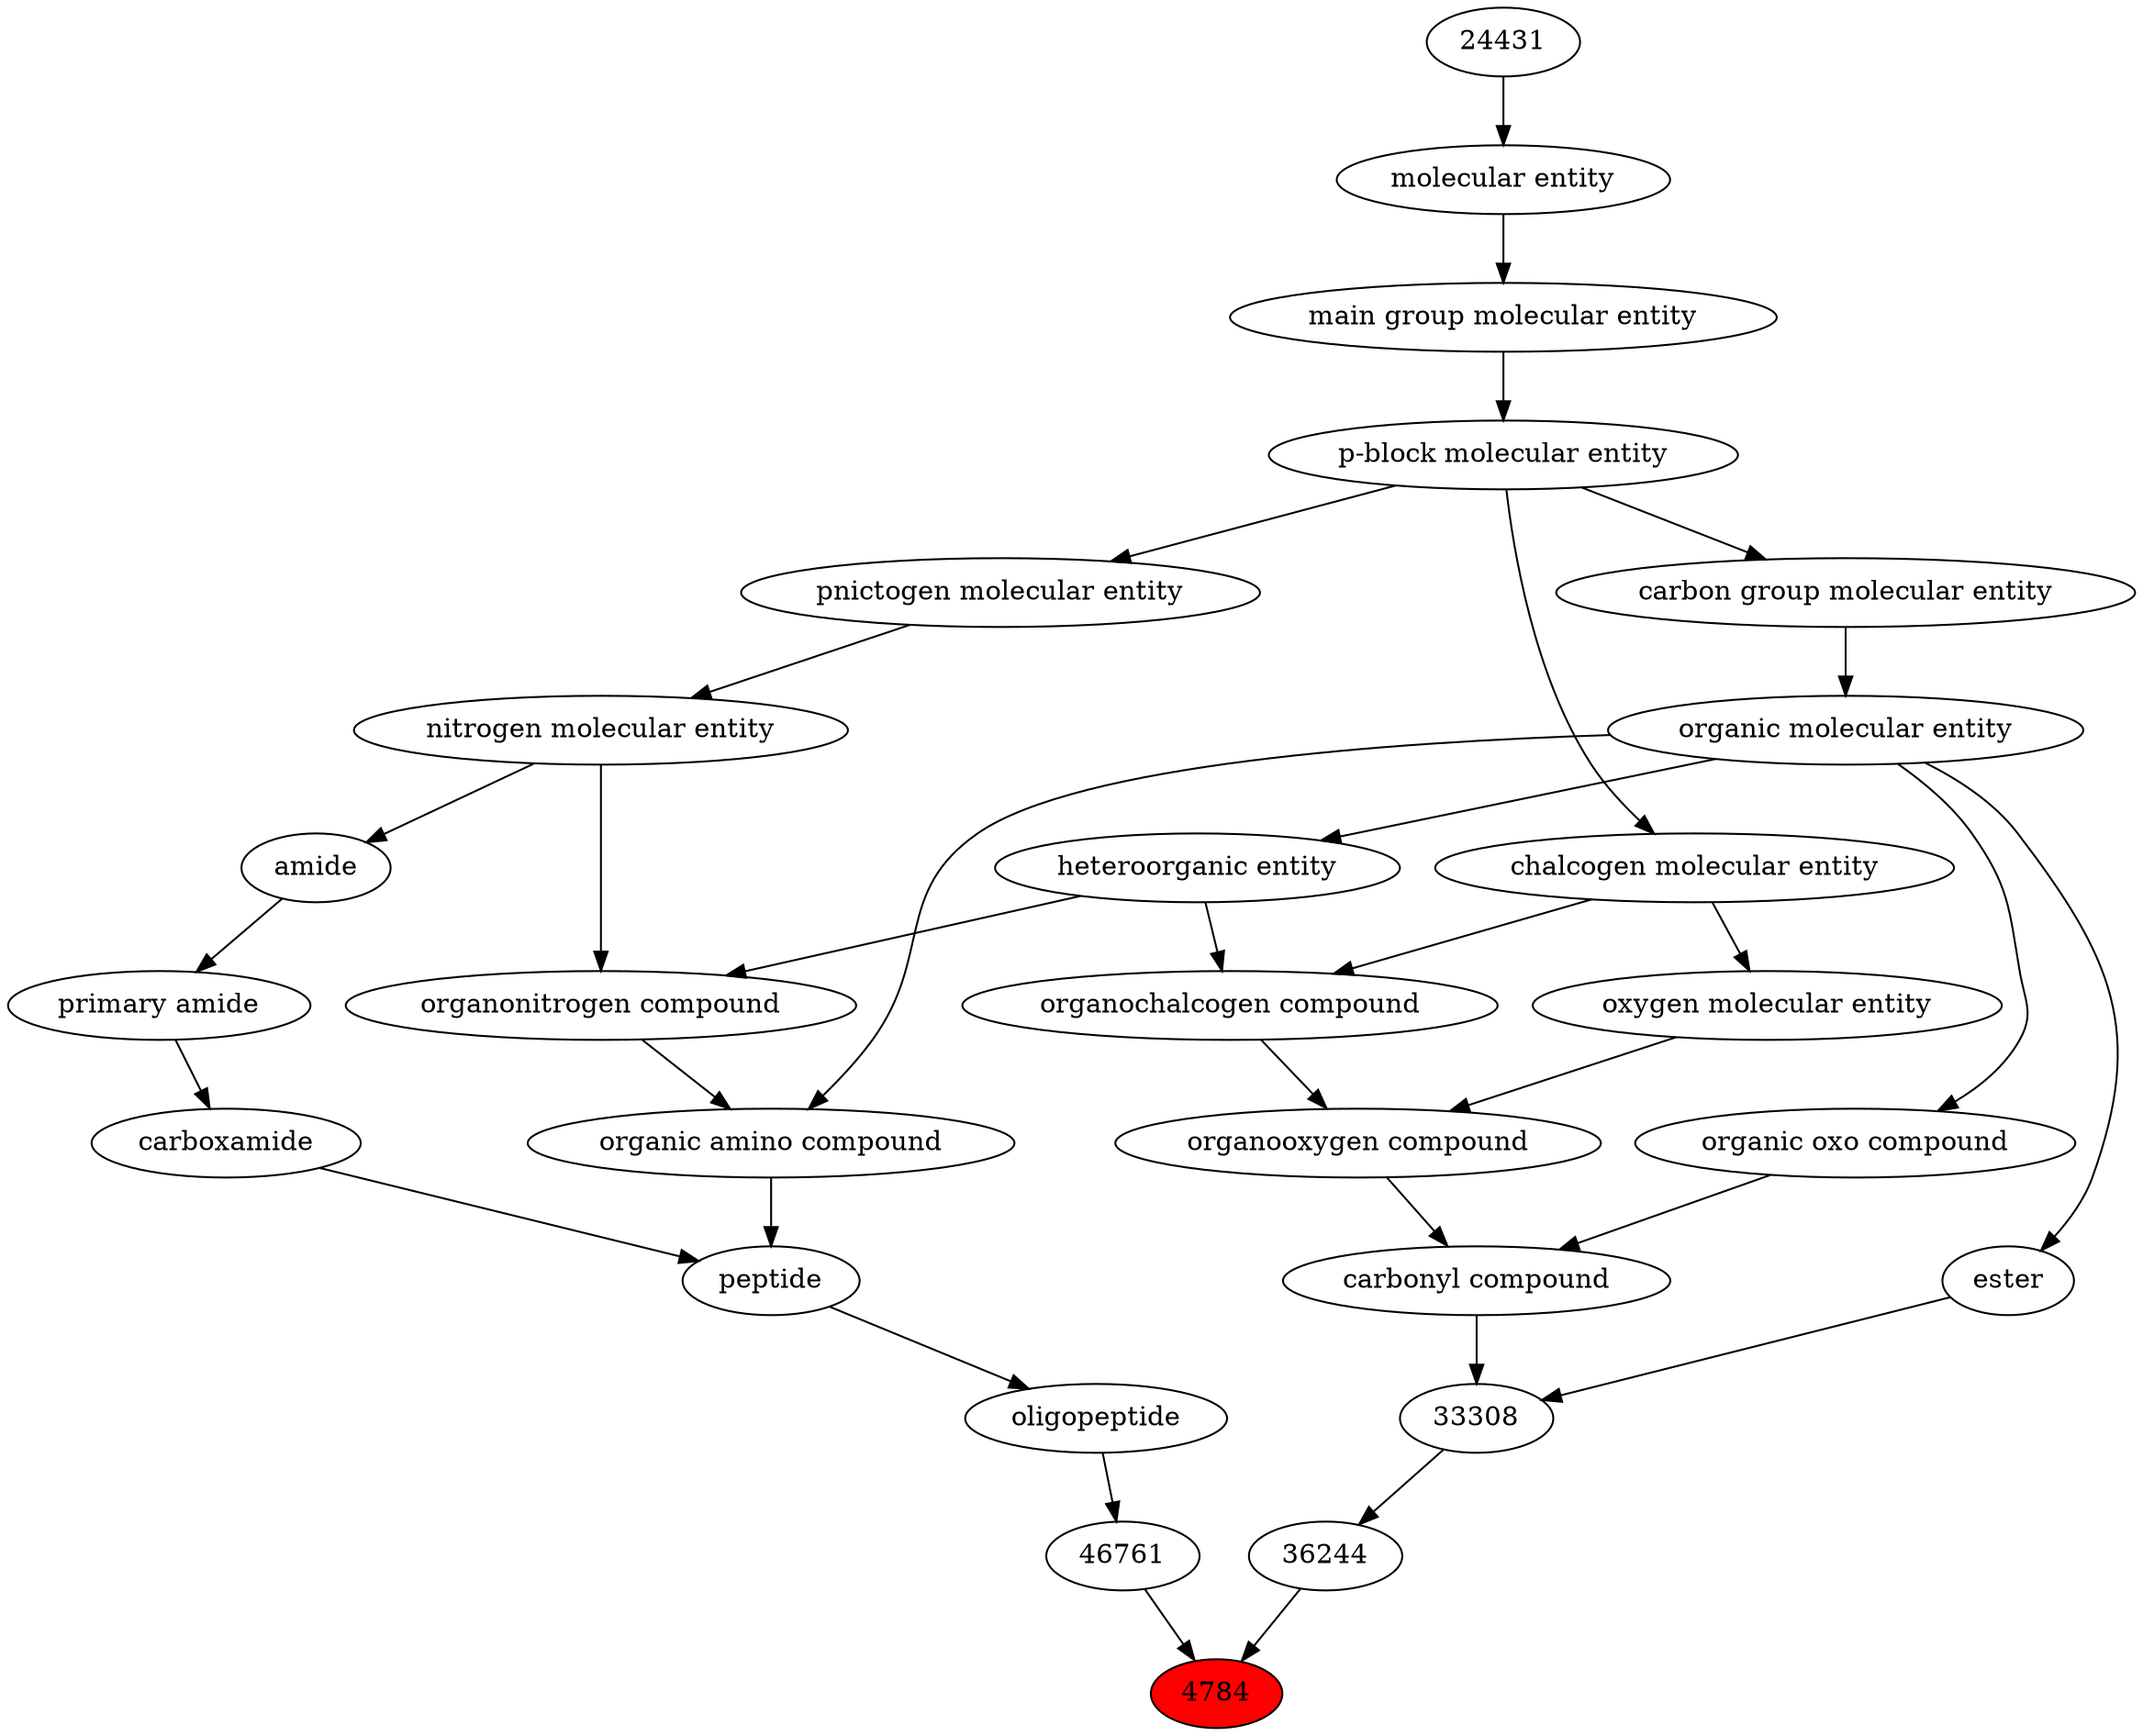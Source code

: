 digraph tree{ 
4784 [label="4784" fillcolor=red style=filled]
46761 -> 4784
36244 -> 4784
46761 [label="46761"]
25676 -> 46761
36244 [label="36244"]
33308 -> 36244
25676 [label="oligopeptide"]
16670 -> 25676
33308 [label="33308"]
36586 -> 33308
35701 -> 33308
16670 [label="peptide"]
50047 -> 16670
37622 -> 16670
36586 [label="carbonyl compound"]
36587 -> 36586
36963 -> 36586
35701 [label="ester"]
50860 -> 35701
50047 [label="organic amino compound"]
50860 -> 50047
35352 -> 50047
37622 [label="carboxamide"]
33256 -> 37622
36587 [label="organic oxo compound"]
50860 -> 36587
36963 [label="organooxygen compound"]
36962 -> 36963
25806 -> 36963
50860 [label="organic molecular entity"]
33582 -> 50860
35352 [label="organonitrogen compound"]
51143 -> 35352
33285 -> 35352
33256 [label="primary amide"]
32988 -> 33256
36962 [label="organochalcogen compound"]
33285 -> 36962
33304 -> 36962
25806 [label="oxygen molecular entity"]
33304 -> 25806
33582 [label="carbon group molecular entity"]
33675 -> 33582
51143 [label="nitrogen molecular entity"]
33302 -> 51143
33285 [label="heteroorganic entity"]
50860 -> 33285
32988 [label="amide"]
51143 -> 32988
33304 [label="chalcogen molecular entity"]
33675 -> 33304
33675 [label="p-block molecular entity"]
33579 -> 33675
33302 [label="pnictogen molecular entity"]
33675 -> 33302
33579 [label="main group molecular entity"]
23367 -> 33579
23367 [label="molecular entity"]
24431 -> 23367
24431 [label="24431"]
}